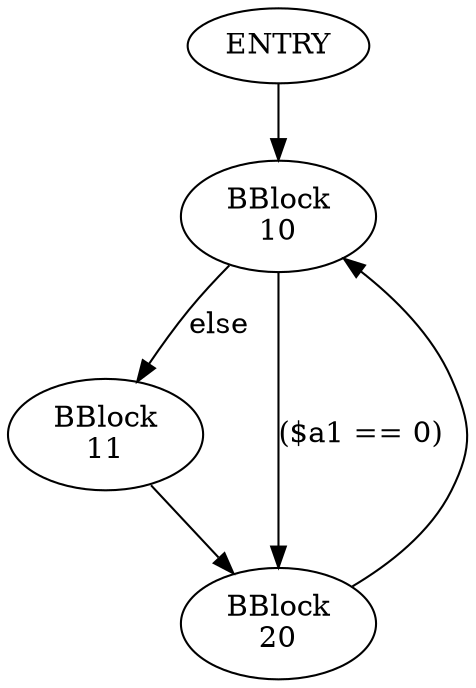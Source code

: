 digraph G {
"ENTRY" -> "10"
"10" [label="BBlock\n10"]
"11" [label="BBlock\n11"]
"20" [label="BBlock\n20"]
"10" -> "11" [label="else"]
"10" -> "20" [label="($a1 == 0)"]
"11" -> "20"
"20" -> "10"
}
